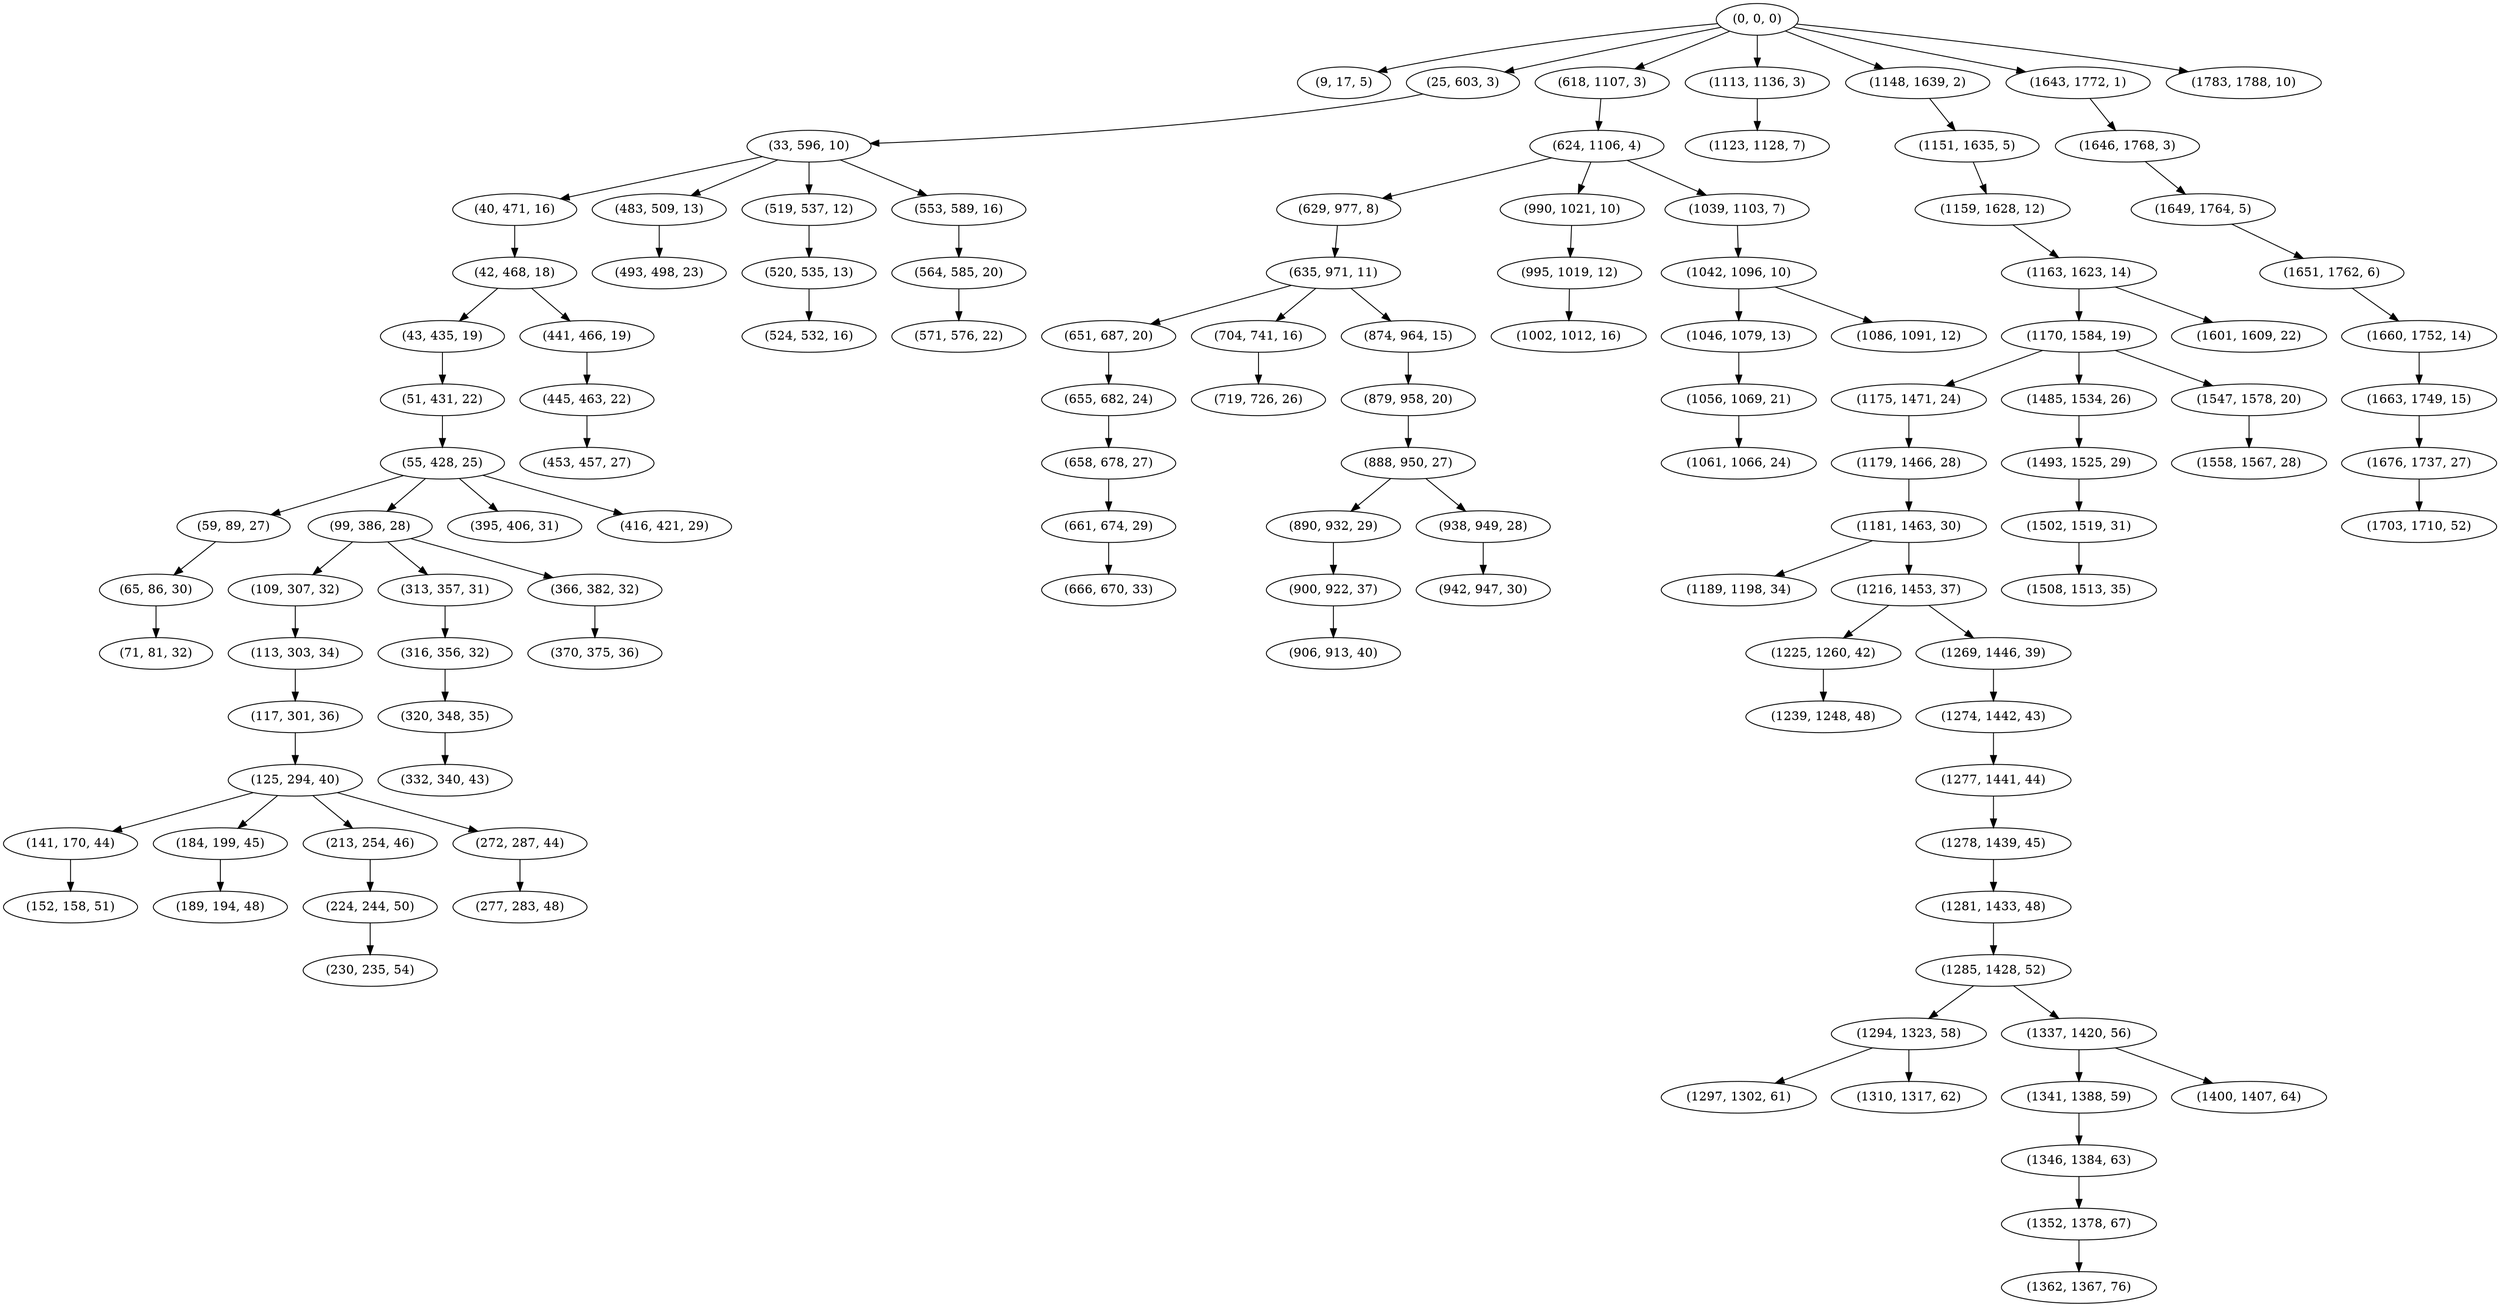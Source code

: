 digraph tree {
    "(0, 0, 0)";
    "(9, 17, 5)";
    "(25, 603, 3)";
    "(33, 596, 10)";
    "(40, 471, 16)";
    "(42, 468, 18)";
    "(43, 435, 19)";
    "(51, 431, 22)";
    "(55, 428, 25)";
    "(59, 89, 27)";
    "(65, 86, 30)";
    "(71, 81, 32)";
    "(99, 386, 28)";
    "(109, 307, 32)";
    "(113, 303, 34)";
    "(117, 301, 36)";
    "(125, 294, 40)";
    "(141, 170, 44)";
    "(152, 158, 51)";
    "(184, 199, 45)";
    "(189, 194, 48)";
    "(213, 254, 46)";
    "(224, 244, 50)";
    "(230, 235, 54)";
    "(272, 287, 44)";
    "(277, 283, 48)";
    "(313, 357, 31)";
    "(316, 356, 32)";
    "(320, 348, 35)";
    "(332, 340, 43)";
    "(366, 382, 32)";
    "(370, 375, 36)";
    "(395, 406, 31)";
    "(416, 421, 29)";
    "(441, 466, 19)";
    "(445, 463, 22)";
    "(453, 457, 27)";
    "(483, 509, 13)";
    "(493, 498, 23)";
    "(519, 537, 12)";
    "(520, 535, 13)";
    "(524, 532, 16)";
    "(553, 589, 16)";
    "(564, 585, 20)";
    "(571, 576, 22)";
    "(618, 1107, 3)";
    "(624, 1106, 4)";
    "(629, 977, 8)";
    "(635, 971, 11)";
    "(651, 687, 20)";
    "(655, 682, 24)";
    "(658, 678, 27)";
    "(661, 674, 29)";
    "(666, 670, 33)";
    "(704, 741, 16)";
    "(719, 726, 26)";
    "(874, 964, 15)";
    "(879, 958, 20)";
    "(888, 950, 27)";
    "(890, 932, 29)";
    "(900, 922, 37)";
    "(906, 913, 40)";
    "(938, 949, 28)";
    "(942, 947, 30)";
    "(990, 1021, 10)";
    "(995, 1019, 12)";
    "(1002, 1012, 16)";
    "(1039, 1103, 7)";
    "(1042, 1096, 10)";
    "(1046, 1079, 13)";
    "(1056, 1069, 21)";
    "(1061, 1066, 24)";
    "(1086, 1091, 12)";
    "(1113, 1136, 3)";
    "(1123, 1128, 7)";
    "(1148, 1639, 2)";
    "(1151, 1635, 5)";
    "(1159, 1628, 12)";
    "(1163, 1623, 14)";
    "(1170, 1584, 19)";
    "(1175, 1471, 24)";
    "(1179, 1466, 28)";
    "(1181, 1463, 30)";
    "(1189, 1198, 34)";
    "(1216, 1453, 37)";
    "(1225, 1260, 42)";
    "(1239, 1248, 48)";
    "(1269, 1446, 39)";
    "(1274, 1442, 43)";
    "(1277, 1441, 44)";
    "(1278, 1439, 45)";
    "(1281, 1433, 48)";
    "(1285, 1428, 52)";
    "(1294, 1323, 58)";
    "(1297, 1302, 61)";
    "(1310, 1317, 62)";
    "(1337, 1420, 56)";
    "(1341, 1388, 59)";
    "(1346, 1384, 63)";
    "(1352, 1378, 67)";
    "(1362, 1367, 76)";
    "(1400, 1407, 64)";
    "(1485, 1534, 26)";
    "(1493, 1525, 29)";
    "(1502, 1519, 31)";
    "(1508, 1513, 35)";
    "(1547, 1578, 20)";
    "(1558, 1567, 28)";
    "(1601, 1609, 22)";
    "(1643, 1772, 1)";
    "(1646, 1768, 3)";
    "(1649, 1764, 5)";
    "(1651, 1762, 6)";
    "(1660, 1752, 14)";
    "(1663, 1749, 15)";
    "(1676, 1737, 27)";
    "(1703, 1710, 52)";
    "(1783, 1788, 10)";
    "(0, 0, 0)" -> "(9, 17, 5)";
    "(0, 0, 0)" -> "(25, 603, 3)";
    "(0, 0, 0)" -> "(618, 1107, 3)";
    "(0, 0, 0)" -> "(1113, 1136, 3)";
    "(0, 0, 0)" -> "(1148, 1639, 2)";
    "(0, 0, 0)" -> "(1643, 1772, 1)";
    "(0, 0, 0)" -> "(1783, 1788, 10)";
    "(25, 603, 3)" -> "(33, 596, 10)";
    "(33, 596, 10)" -> "(40, 471, 16)";
    "(33, 596, 10)" -> "(483, 509, 13)";
    "(33, 596, 10)" -> "(519, 537, 12)";
    "(33, 596, 10)" -> "(553, 589, 16)";
    "(40, 471, 16)" -> "(42, 468, 18)";
    "(42, 468, 18)" -> "(43, 435, 19)";
    "(42, 468, 18)" -> "(441, 466, 19)";
    "(43, 435, 19)" -> "(51, 431, 22)";
    "(51, 431, 22)" -> "(55, 428, 25)";
    "(55, 428, 25)" -> "(59, 89, 27)";
    "(55, 428, 25)" -> "(99, 386, 28)";
    "(55, 428, 25)" -> "(395, 406, 31)";
    "(55, 428, 25)" -> "(416, 421, 29)";
    "(59, 89, 27)" -> "(65, 86, 30)";
    "(65, 86, 30)" -> "(71, 81, 32)";
    "(99, 386, 28)" -> "(109, 307, 32)";
    "(99, 386, 28)" -> "(313, 357, 31)";
    "(99, 386, 28)" -> "(366, 382, 32)";
    "(109, 307, 32)" -> "(113, 303, 34)";
    "(113, 303, 34)" -> "(117, 301, 36)";
    "(117, 301, 36)" -> "(125, 294, 40)";
    "(125, 294, 40)" -> "(141, 170, 44)";
    "(125, 294, 40)" -> "(184, 199, 45)";
    "(125, 294, 40)" -> "(213, 254, 46)";
    "(125, 294, 40)" -> "(272, 287, 44)";
    "(141, 170, 44)" -> "(152, 158, 51)";
    "(184, 199, 45)" -> "(189, 194, 48)";
    "(213, 254, 46)" -> "(224, 244, 50)";
    "(224, 244, 50)" -> "(230, 235, 54)";
    "(272, 287, 44)" -> "(277, 283, 48)";
    "(313, 357, 31)" -> "(316, 356, 32)";
    "(316, 356, 32)" -> "(320, 348, 35)";
    "(320, 348, 35)" -> "(332, 340, 43)";
    "(366, 382, 32)" -> "(370, 375, 36)";
    "(441, 466, 19)" -> "(445, 463, 22)";
    "(445, 463, 22)" -> "(453, 457, 27)";
    "(483, 509, 13)" -> "(493, 498, 23)";
    "(519, 537, 12)" -> "(520, 535, 13)";
    "(520, 535, 13)" -> "(524, 532, 16)";
    "(553, 589, 16)" -> "(564, 585, 20)";
    "(564, 585, 20)" -> "(571, 576, 22)";
    "(618, 1107, 3)" -> "(624, 1106, 4)";
    "(624, 1106, 4)" -> "(629, 977, 8)";
    "(624, 1106, 4)" -> "(990, 1021, 10)";
    "(624, 1106, 4)" -> "(1039, 1103, 7)";
    "(629, 977, 8)" -> "(635, 971, 11)";
    "(635, 971, 11)" -> "(651, 687, 20)";
    "(635, 971, 11)" -> "(704, 741, 16)";
    "(635, 971, 11)" -> "(874, 964, 15)";
    "(651, 687, 20)" -> "(655, 682, 24)";
    "(655, 682, 24)" -> "(658, 678, 27)";
    "(658, 678, 27)" -> "(661, 674, 29)";
    "(661, 674, 29)" -> "(666, 670, 33)";
    "(704, 741, 16)" -> "(719, 726, 26)";
    "(874, 964, 15)" -> "(879, 958, 20)";
    "(879, 958, 20)" -> "(888, 950, 27)";
    "(888, 950, 27)" -> "(890, 932, 29)";
    "(888, 950, 27)" -> "(938, 949, 28)";
    "(890, 932, 29)" -> "(900, 922, 37)";
    "(900, 922, 37)" -> "(906, 913, 40)";
    "(938, 949, 28)" -> "(942, 947, 30)";
    "(990, 1021, 10)" -> "(995, 1019, 12)";
    "(995, 1019, 12)" -> "(1002, 1012, 16)";
    "(1039, 1103, 7)" -> "(1042, 1096, 10)";
    "(1042, 1096, 10)" -> "(1046, 1079, 13)";
    "(1042, 1096, 10)" -> "(1086, 1091, 12)";
    "(1046, 1079, 13)" -> "(1056, 1069, 21)";
    "(1056, 1069, 21)" -> "(1061, 1066, 24)";
    "(1113, 1136, 3)" -> "(1123, 1128, 7)";
    "(1148, 1639, 2)" -> "(1151, 1635, 5)";
    "(1151, 1635, 5)" -> "(1159, 1628, 12)";
    "(1159, 1628, 12)" -> "(1163, 1623, 14)";
    "(1163, 1623, 14)" -> "(1170, 1584, 19)";
    "(1163, 1623, 14)" -> "(1601, 1609, 22)";
    "(1170, 1584, 19)" -> "(1175, 1471, 24)";
    "(1170, 1584, 19)" -> "(1485, 1534, 26)";
    "(1170, 1584, 19)" -> "(1547, 1578, 20)";
    "(1175, 1471, 24)" -> "(1179, 1466, 28)";
    "(1179, 1466, 28)" -> "(1181, 1463, 30)";
    "(1181, 1463, 30)" -> "(1189, 1198, 34)";
    "(1181, 1463, 30)" -> "(1216, 1453, 37)";
    "(1216, 1453, 37)" -> "(1225, 1260, 42)";
    "(1216, 1453, 37)" -> "(1269, 1446, 39)";
    "(1225, 1260, 42)" -> "(1239, 1248, 48)";
    "(1269, 1446, 39)" -> "(1274, 1442, 43)";
    "(1274, 1442, 43)" -> "(1277, 1441, 44)";
    "(1277, 1441, 44)" -> "(1278, 1439, 45)";
    "(1278, 1439, 45)" -> "(1281, 1433, 48)";
    "(1281, 1433, 48)" -> "(1285, 1428, 52)";
    "(1285, 1428, 52)" -> "(1294, 1323, 58)";
    "(1285, 1428, 52)" -> "(1337, 1420, 56)";
    "(1294, 1323, 58)" -> "(1297, 1302, 61)";
    "(1294, 1323, 58)" -> "(1310, 1317, 62)";
    "(1337, 1420, 56)" -> "(1341, 1388, 59)";
    "(1337, 1420, 56)" -> "(1400, 1407, 64)";
    "(1341, 1388, 59)" -> "(1346, 1384, 63)";
    "(1346, 1384, 63)" -> "(1352, 1378, 67)";
    "(1352, 1378, 67)" -> "(1362, 1367, 76)";
    "(1485, 1534, 26)" -> "(1493, 1525, 29)";
    "(1493, 1525, 29)" -> "(1502, 1519, 31)";
    "(1502, 1519, 31)" -> "(1508, 1513, 35)";
    "(1547, 1578, 20)" -> "(1558, 1567, 28)";
    "(1643, 1772, 1)" -> "(1646, 1768, 3)";
    "(1646, 1768, 3)" -> "(1649, 1764, 5)";
    "(1649, 1764, 5)" -> "(1651, 1762, 6)";
    "(1651, 1762, 6)" -> "(1660, 1752, 14)";
    "(1660, 1752, 14)" -> "(1663, 1749, 15)";
    "(1663, 1749, 15)" -> "(1676, 1737, 27)";
    "(1676, 1737, 27)" -> "(1703, 1710, 52)";
}
